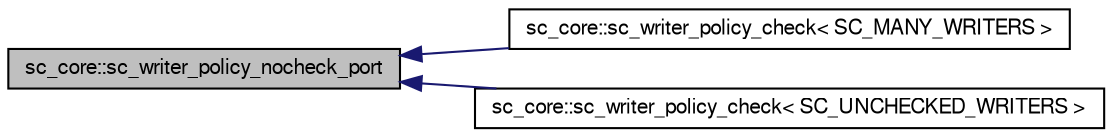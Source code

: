 digraph G
{
  edge [fontname="FreeSans",fontsize="10",labelfontname="FreeSans",labelfontsize="10"];
  node [fontname="FreeSans",fontsize="10",shape=record];
  rankdir=LR;
  Node1 [label="sc_core::sc_writer_policy_nocheck_port",height=0.2,width=0.4,color="black", fillcolor="grey75", style="filled" fontcolor="black"];
  Node1 -> Node2 [dir=back,color="midnightblue",fontsize="10",style="solid",fontname="FreeSans"];
  Node2 [label="sc_core::sc_writer_policy_check\< SC_MANY_WRITERS \>",height=0.2,width=0.4,color="black", fillcolor="white", style="filled",URL="$a00246.html"];
  Node1 -> Node3 [dir=back,color="midnightblue",fontsize="10",style="solid",fontname="FreeSans"];
  Node3 [label="sc_core::sc_writer_policy_check\< SC_UNCHECKED_WRITERS \>",height=0.2,width=0.4,color="black", fillcolor="white", style="filled",URL="$a00248.html"];
}
